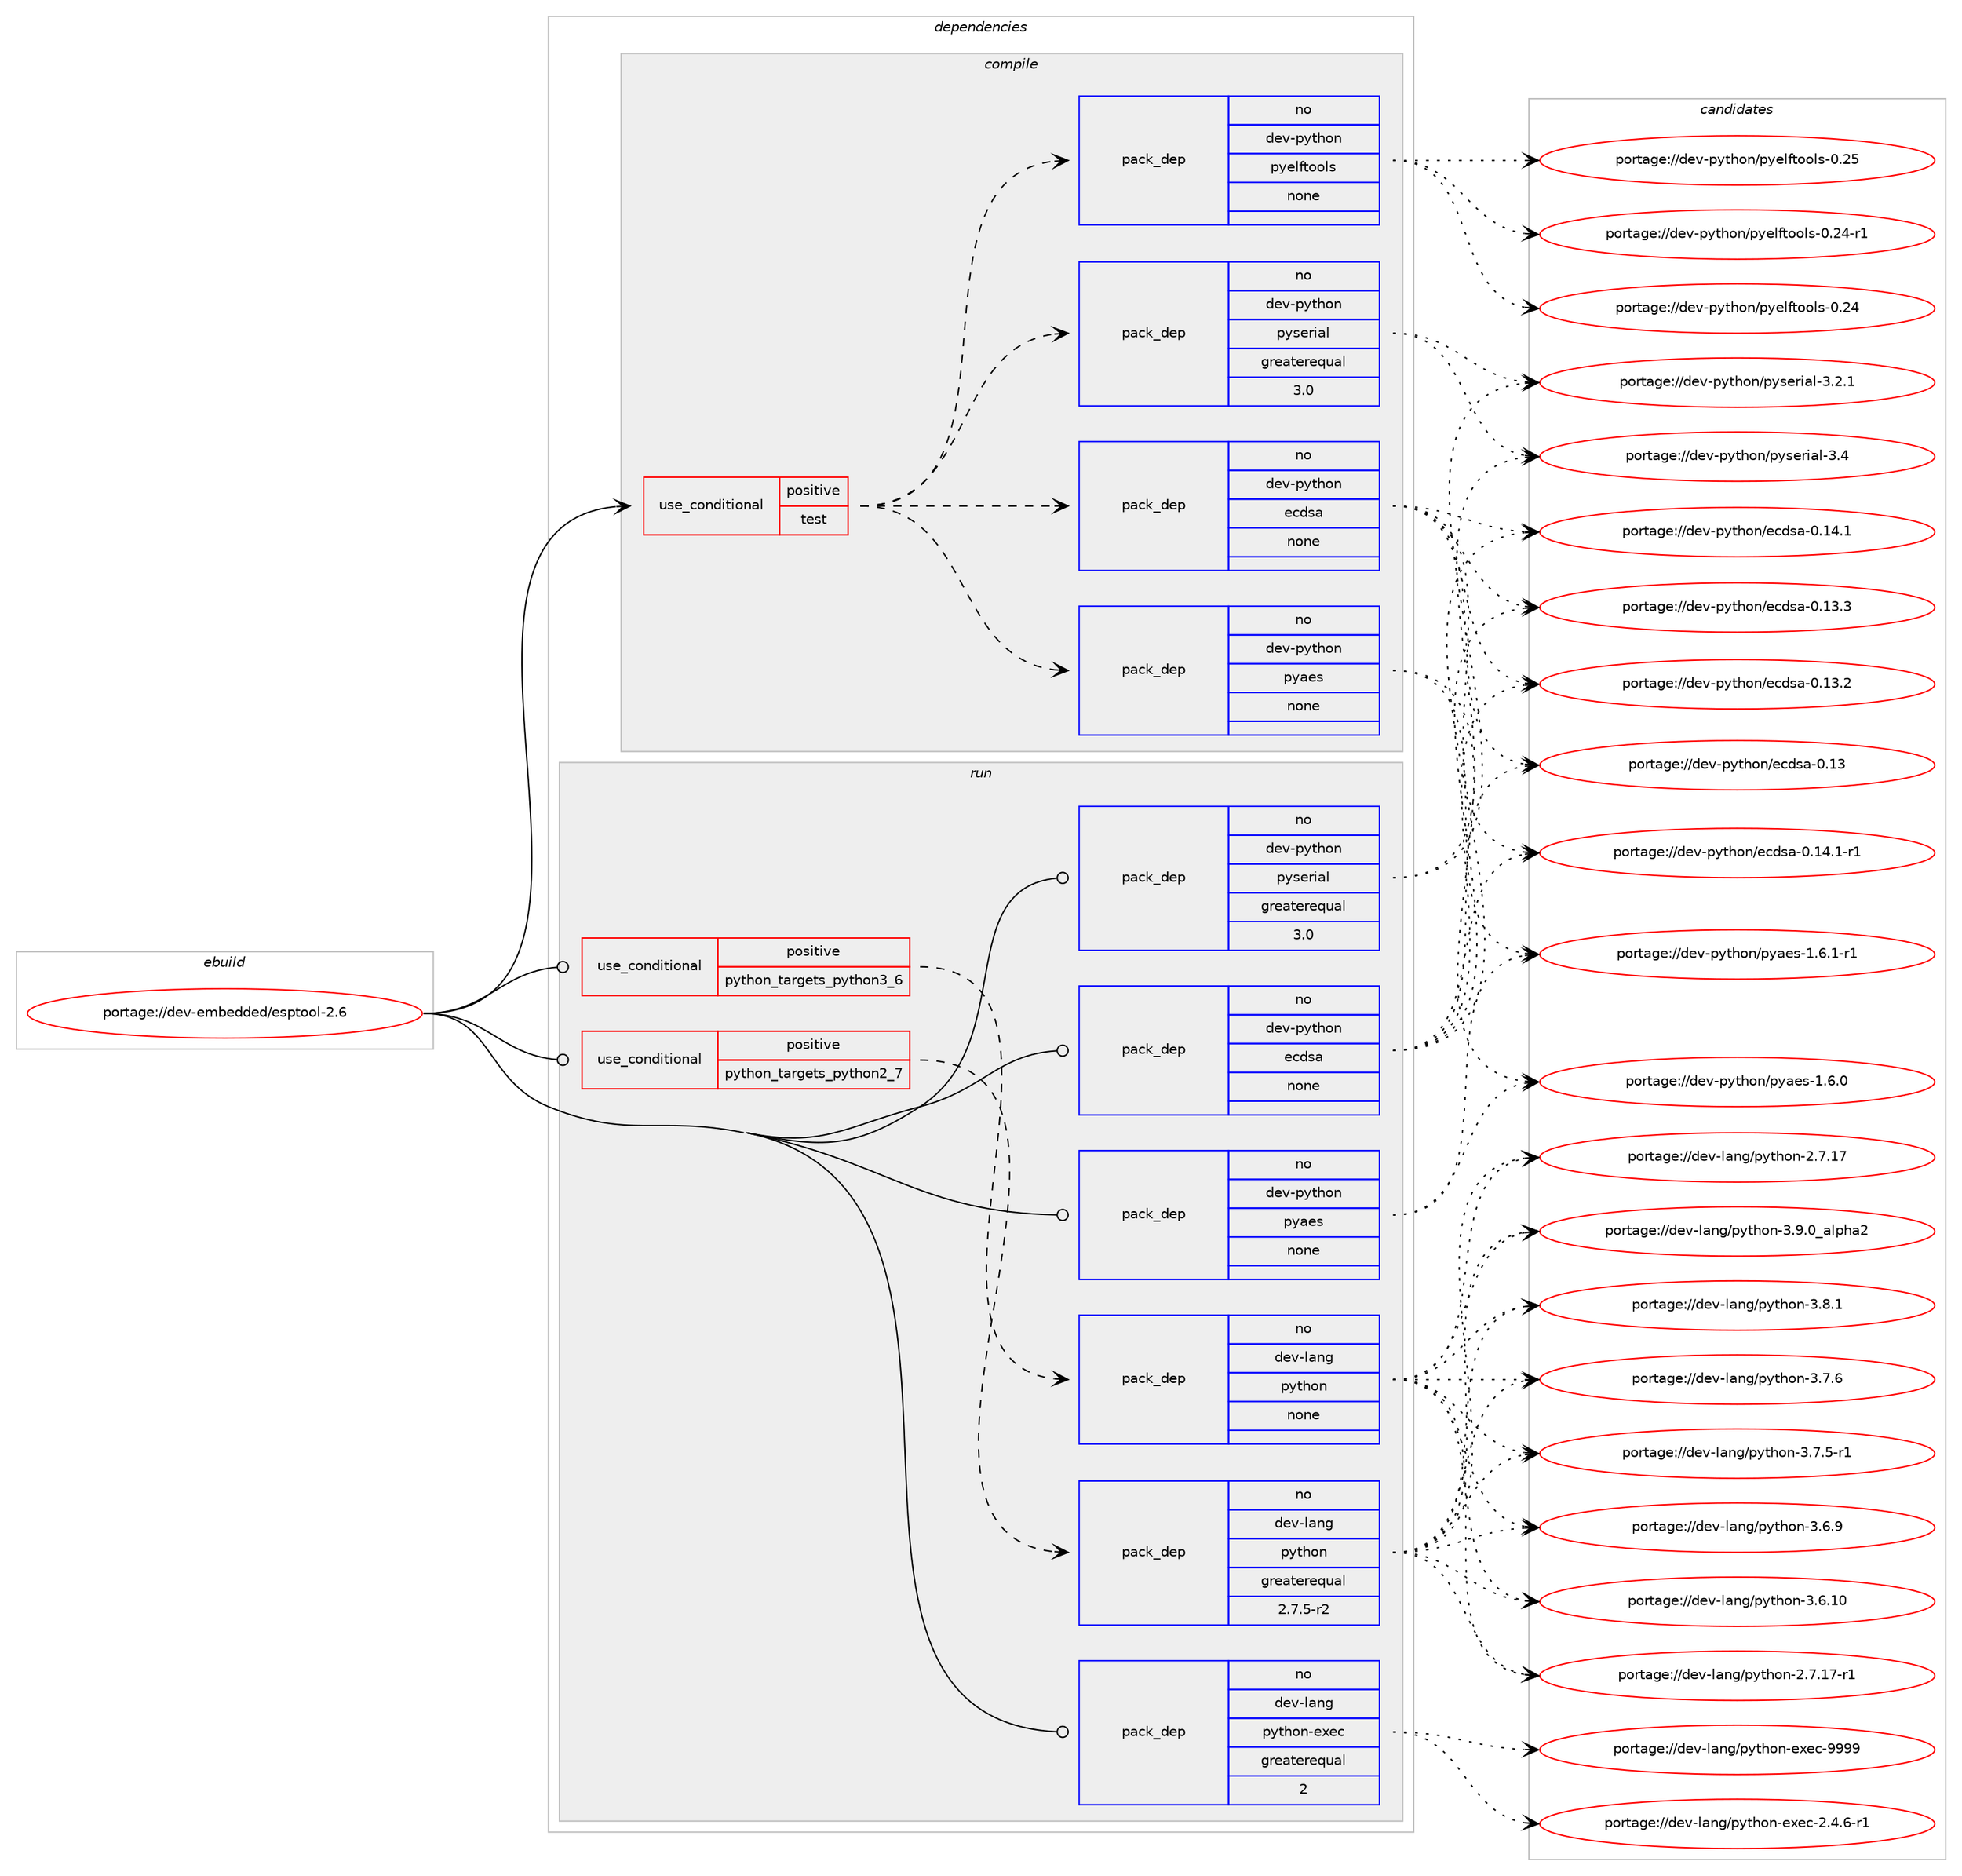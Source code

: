 digraph prolog {

# *************
# Graph options
# *************

newrank=true;
concentrate=true;
compound=true;
graph [rankdir=LR,fontname=Helvetica,fontsize=10,ranksep=1.5];#, ranksep=2.5, nodesep=0.2];
edge  [arrowhead=vee];
node  [fontname=Helvetica,fontsize=10];

# **********
# The ebuild
# **********

subgraph cluster_leftcol {
color=gray;
rank=same;
label=<<i>ebuild</i>>;
id [label="portage://dev-embedded/esptool-2.6", color=red, width=4, href="../dev-embedded/esptool-2.6.svg"];
}

# ****************
# The dependencies
# ****************

subgraph cluster_midcol {
color=gray;
label=<<i>dependencies</i>>;
subgraph cluster_compile {
fillcolor="#eeeeee";
style=filled;
label=<<i>compile</i>>;
subgraph cond135750 {
dependency575902 [label=<<TABLE BORDER="0" CELLBORDER="1" CELLSPACING="0" CELLPADDING="4"><TR><TD ROWSPAN="3" CELLPADDING="10">use_conditional</TD></TR><TR><TD>positive</TD></TR><TR><TD>test</TD></TR></TABLE>>, shape=none, color=red];
subgraph pack432998 {
dependency575903 [label=<<TABLE BORDER="0" CELLBORDER="1" CELLSPACING="0" CELLPADDING="4" WIDTH="220"><TR><TD ROWSPAN="6" CELLPADDING="30">pack_dep</TD></TR><TR><TD WIDTH="110">no</TD></TR><TR><TD>dev-python</TD></TR><TR><TD>ecdsa</TD></TR><TR><TD>none</TD></TR><TR><TD></TD></TR></TABLE>>, shape=none, color=blue];
}
dependency575902:e -> dependency575903:w [weight=20,style="dashed",arrowhead="vee"];
subgraph pack432999 {
dependency575904 [label=<<TABLE BORDER="0" CELLBORDER="1" CELLSPACING="0" CELLPADDING="4" WIDTH="220"><TR><TD ROWSPAN="6" CELLPADDING="30">pack_dep</TD></TR><TR><TD WIDTH="110">no</TD></TR><TR><TD>dev-python</TD></TR><TR><TD>pyaes</TD></TR><TR><TD>none</TD></TR><TR><TD></TD></TR></TABLE>>, shape=none, color=blue];
}
dependency575902:e -> dependency575904:w [weight=20,style="dashed",arrowhead="vee"];
subgraph pack433000 {
dependency575905 [label=<<TABLE BORDER="0" CELLBORDER="1" CELLSPACING="0" CELLPADDING="4" WIDTH="220"><TR><TD ROWSPAN="6" CELLPADDING="30">pack_dep</TD></TR><TR><TD WIDTH="110">no</TD></TR><TR><TD>dev-python</TD></TR><TR><TD>pyserial</TD></TR><TR><TD>greaterequal</TD></TR><TR><TD>3.0</TD></TR></TABLE>>, shape=none, color=blue];
}
dependency575902:e -> dependency575905:w [weight=20,style="dashed",arrowhead="vee"];
subgraph pack433001 {
dependency575906 [label=<<TABLE BORDER="0" CELLBORDER="1" CELLSPACING="0" CELLPADDING="4" WIDTH="220"><TR><TD ROWSPAN="6" CELLPADDING="30">pack_dep</TD></TR><TR><TD WIDTH="110">no</TD></TR><TR><TD>dev-python</TD></TR><TR><TD>pyelftools</TD></TR><TR><TD>none</TD></TR><TR><TD></TD></TR></TABLE>>, shape=none, color=blue];
}
dependency575902:e -> dependency575906:w [weight=20,style="dashed",arrowhead="vee"];
}
id:e -> dependency575902:w [weight=20,style="solid",arrowhead="vee"];
}
subgraph cluster_compileandrun {
fillcolor="#eeeeee";
style=filled;
label=<<i>compile and run</i>>;
}
subgraph cluster_run {
fillcolor="#eeeeee";
style=filled;
label=<<i>run</i>>;
subgraph cond135751 {
dependency575907 [label=<<TABLE BORDER="0" CELLBORDER="1" CELLSPACING="0" CELLPADDING="4"><TR><TD ROWSPAN="3" CELLPADDING="10">use_conditional</TD></TR><TR><TD>positive</TD></TR><TR><TD>python_targets_python2_7</TD></TR></TABLE>>, shape=none, color=red];
subgraph pack433002 {
dependency575908 [label=<<TABLE BORDER="0" CELLBORDER="1" CELLSPACING="0" CELLPADDING="4" WIDTH="220"><TR><TD ROWSPAN="6" CELLPADDING="30">pack_dep</TD></TR><TR><TD WIDTH="110">no</TD></TR><TR><TD>dev-lang</TD></TR><TR><TD>python</TD></TR><TR><TD>greaterequal</TD></TR><TR><TD>2.7.5-r2</TD></TR></TABLE>>, shape=none, color=blue];
}
dependency575907:e -> dependency575908:w [weight=20,style="dashed",arrowhead="vee"];
}
id:e -> dependency575907:w [weight=20,style="solid",arrowhead="odot"];
subgraph cond135752 {
dependency575909 [label=<<TABLE BORDER="0" CELLBORDER="1" CELLSPACING="0" CELLPADDING="4"><TR><TD ROWSPAN="3" CELLPADDING="10">use_conditional</TD></TR><TR><TD>positive</TD></TR><TR><TD>python_targets_python3_6</TD></TR></TABLE>>, shape=none, color=red];
subgraph pack433003 {
dependency575910 [label=<<TABLE BORDER="0" CELLBORDER="1" CELLSPACING="0" CELLPADDING="4" WIDTH="220"><TR><TD ROWSPAN="6" CELLPADDING="30">pack_dep</TD></TR><TR><TD WIDTH="110">no</TD></TR><TR><TD>dev-lang</TD></TR><TR><TD>python</TD></TR><TR><TD>none</TD></TR><TR><TD></TD></TR></TABLE>>, shape=none, color=blue];
}
dependency575909:e -> dependency575910:w [weight=20,style="dashed",arrowhead="vee"];
}
id:e -> dependency575909:w [weight=20,style="solid",arrowhead="odot"];
subgraph pack433004 {
dependency575911 [label=<<TABLE BORDER="0" CELLBORDER="1" CELLSPACING="0" CELLPADDING="4" WIDTH="220"><TR><TD ROWSPAN="6" CELLPADDING="30">pack_dep</TD></TR><TR><TD WIDTH="110">no</TD></TR><TR><TD>dev-lang</TD></TR><TR><TD>python-exec</TD></TR><TR><TD>greaterequal</TD></TR><TR><TD>2</TD></TR></TABLE>>, shape=none, color=blue];
}
id:e -> dependency575911:w [weight=20,style="solid",arrowhead="odot"];
subgraph pack433005 {
dependency575912 [label=<<TABLE BORDER="0" CELLBORDER="1" CELLSPACING="0" CELLPADDING="4" WIDTH="220"><TR><TD ROWSPAN="6" CELLPADDING="30">pack_dep</TD></TR><TR><TD WIDTH="110">no</TD></TR><TR><TD>dev-python</TD></TR><TR><TD>ecdsa</TD></TR><TR><TD>none</TD></TR><TR><TD></TD></TR></TABLE>>, shape=none, color=blue];
}
id:e -> dependency575912:w [weight=20,style="solid",arrowhead="odot"];
subgraph pack433006 {
dependency575913 [label=<<TABLE BORDER="0" CELLBORDER="1" CELLSPACING="0" CELLPADDING="4" WIDTH="220"><TR><TD ROWSPAN="6" CELLPADDING="30">pack_dep</TD></TR><TR><TD WIDTH="110">no</TD></TR><TR><TD>dev-python</TD></TR><TR><TD>pyaes</TD></TR><TR><TD>none</TD></TR><TR><TD></TD></TR></TABLE>>, shape=none, color=blue];
}
id:e -> dependency575913:w [weight=20,style="solid",arrowhead="odot"];
subgraph pack433007 {
dependency575914 [label=<<TABLE BORDER="0" CELLBORDER="1" CELLSPACING="0" CELLPADDING="4" WIDTH="220"><TR><TD ROWSPAN="6" CELLPADDING="30">pack_dep</TD></TR><TR><TD WIDTH="110">no</TD></TR><TR><TD>dev-python</TD></TR><TR><TD>pyserial</TD></TR><TR><TD>greaterequal</TD></TR><TR><TD>3.0</TD></TR></TABLE>>, shape=none, color=blue];
}
id:e -> dependency575914:w [weight=20,style="solid",arrowhead="odot"];
}
}

# **************
# The candidates
# **************

subgraph cluster_choices {
rank=same;
color=gray;
label=<<i>candidates</i>>;

subgraph choice432998 {
color=black;
nodesep=1;
choice10010111845112121116104111110471019910011597454846495246494511449 [label="portage://dev-python/ecdsa-0.14.1-r1", color=red, width=4,href="../dev-python/ecdsa-0.14.1-r1.svg"];
choice1001011184511212111610411111047101991001159745484649524649 [label="portage://dev-python/ecdsa-0.14.1", color=red, width=4,href="../dev-python/ecdsa-0.14.1.svg"];
choice1001011184511212111610411111047101991001159745484649514651 [label="portage://dev-python/ecdsa-0.13.3", color=red, width=4,href="../dev-python/ecdsa-0.13.3.svg"];
choice1001011184511212111610411111047101991001159745484649514650 [label="portage://dev-python/ecdsa-0.13.2", color=red, width=4,href="../dev-python/ecdsa-0.13.2.svg"];
choice100101118451121211161041111104710199100115974548464951 [label="portage://dev-python/ecdsa-0.13", color=red, width=4,href="../dev-python/ecdsa-0.13.svg"];
dependency575903:e -> choice10010111845112121116104111110471019910011597454846495246494511449:w [style=dotted,weight="100"];
dependency575903:e -> choice1001011184511212111610411111047101991001159745484649524649:w [style=dotted,weight="100"];
dependency575903:e -> choice1001011184511212111610411111047101991001159745484649514651:w [style=dotted,weight="100"];
dependency575903:e -> choice1001011184511212111610411111047101991001159745484649514650:w [style=dotted,weight="100"];
dependency575903:e -> choice100101118451121211161041111104710199100115974548464951:w [style=dotted,weight="100"];
}
subgraph choice432999 {
color=black;
nodesep=1;
choice1001011184511212111610411111047112121971011154549465446494511449 [label="portage://dev-python/pyaes-1.6.1-r1", color=red, width=4,href="../dev-python/pyaes-1.6.1-r1.svg"];
choice100101118451121211161041111104711212197101115454946544648 [label="portage://dev-python/pyaes-1.6.0", color=red, width=4,href="../dev-python/pyaes-1.6.0.svg"];
dependency575904:e -> choice1001011184511212111610411111047112121971011154549465446494511449:w [style=dotted,weight="100"];
dependency575904:e -> choice100101118451121211161041111104711212197101115454946544648:w [style=dotted,weight="100"];
}
subgraph choice433000 {
color=black;
nodesep=1;
choice10010111845112121116104111110471121211151011141059710845514652 [label="portage://dev-python/pyserial-3.4", color=red, width=4,href="../dev-python/pyserial-3.4.svg"];
choice100101118451121211161041111104711212111510111410597108455146504649 [label="portage://dev-python/pyserial-3.2.1", color=red, width=4,href="../dev-python/pyserial-3.2.1.svg"];
dependency575905:e -> choice10010111845112121116104111110471121211151011141059710845514652:w [style=dotted,weight="100"];
dependency575905:e -> choice100101118451121211161041111104711212111510111410597108455146504649:w [style=dotted,weight="100"];
}
subgraph choice433001 {
color=black;
nodesep=1;
choice10010111845112121116104111110471121211011081021161111111081154548465053 [label="portage://dev-python/pyelftools-0.25", color=red, width=4,href="../dev-python/pyelftools-0.25.svg"];
choice100101118451121211161041111104711212110110810211611111110811545484650524511449 [label="portage://dev-python/pyelftools-0.24-r1", color=red, width=4,href="../dev-python/pyelftools-0.24-r1.svg"];
choice10010111845112121116104111110471121211011081021161111111081154548465052 [label="portage://dev-python/pyelftools-0.24", color=red, width=4,href="../dev-python/pyelftools-0.24.svg"];
dependency575906:e -> choice10010111845112121116104111110471121211011081021161111111081154548465053:w [style=dotted,weight="100"];
dependency575906:e -> choice100101118451121211161041111104711212110110810211611111110811545484650524511449:w [style=dotted,weight="100"];
dependency575906:e -> choice10010111845112121116104111110471121211011081021161111111081154548465052:w [style=dotted,weight="100"];
}
subgraph choice433002 {
color=black;
nodesep=1;
choice10010111845108971101034711212111610411111045514657464895971081121049750 [label="portage://dev-lang/python-3.9.0_alpha2", color=red, width=4,href="../dev-lang/python-3.9.0_alpha2.svg"];
choice100101118451089711010347112121116104111110455146564649 [label="portage://dev-lang/python-3.8.1", color=red, width=4,href="../dev-lang/python-3.8.1.svg"];
choice100101118451089711010347112121116104111110455146554654 [label="portage://dev-lang/python-3.7.6", color=red, width=4,href="../dev-lang/python-3.7.6.svg"];
choice1001011184510897110103471121211161041111104551465546534511449 [label="portage://dev-lang/python-3.7.5-r1", color=red, width=4,href="../dev-lang/python-3.7.5-r1.svg"];
choice100101118451089711010347112121116104111110455146544657 [label="portage://dev-lang/python-3.6.9", color=red, width=4,href="../dev-lang/python-3.6.9.svg"];
choice10010111845108971101034711212111610411111045514654464948 [label="portage://dev-lang/python-3.6.10", color=red, width=4,href="../dev-lang/python-3.6.10.svg"];
choice100101118451089711010347112121116104111110455046554649554511449 [label="portage://dev-lang/python-2.7.17-r1", color=red, width=4,href="../dev-lang/python-2.7.17-r1.svg"];
choice10010111845108971101034711212111610411111045504655464955 [label="portage://dev-lang/python-2.7.17", color=red, width=4,href="../dev-lang/python-2.7.17.svg"];
dependency575908:e -> choice10010111845108971101034711212111610411111045514657464895971081121049750:w [style=dotted,weight="100"];
dependency575908:e -> choice100101118451089711010347112121116104111110455146564649:w [style=dotted,weight="100"];
dependency575908:e -> choice100101118451089711010347112121116104111110455146554654:w [style=dotted,weight="100"];
dependency575908:e -> choice1001011184510897110103471121211161041111104551465546534511449:w [style=dotted,weight="100"];
dependency575908:e -> choice100101118451089711010347112121116104111110455146544657:w [style=dotted,weight="100"];
dependency575908:e -> choice10010111845108971101034711212111610411111045514654464948:w [style=dotted,weight="100"];
dependency575908:e -> choice100101118451089711010347112121116104111110455046554649554511449:w [style=dotted,weight="100"];
dependency575908:e -> choice10010111845108971101034711212111610411111045504655464955:w [style=dotted,weight="100"];
}
subgraph choice433003 {
color=black;
nodesep=1;
choice10010111845108971101034711212111610411111045514657464895971081121049750 [label="portage://dev-lang/python-3.9.0_alpha2", color=red, width=4,href="../dev-lang/python-3.9.0_alpha2.svg"];
choice100101118451089711010347112121116104111110455146564649 [label="portage://dev-lang/python-3.8.1", color=red, width=4,href="../dev-lang/python-3.8.1.svg"];
choice100101118451089711010347112121116104111110455146554654 [label="portage://dev-lang/python-3.7.6", color=red, width=4,href="../dev-lang/python-3.7.6.svg"];
choice1001011184510897110103471121211161041111104551465546534511449 [label="portage://dev-lang/python-3.7.5-r1", color=red, width=4,href="../dev-lang/python-3.7.5-r1.svg"];
choice100101118451089711010347112121116104111110455146544657 [label="portage://dev-lang/python-3.6.9", color=red, width=4,href="../dev-lang/python-3.6.9.svg"];
choice10010111845108971101034711212111610411111045514654464948 [label="portage://dev-lang/python-3.6.10", color=red, width=4,href="../dev-lang/python-3.6.10.svg"];
choice100101118451089711010347112121116104111110455046554649554511449 [label="portage://dev-lang/python-2.7.17-r1", color=red, width=4,href="../dev-lang/python-2.7.17-r1.svg"];
choice10010111845108971101034711212111610411111045504655464955 [label="portage://dev-lang/python-2.7.17", color=red, width=4,href="../dev-lang/python-2.7.17.svg"];
dependency575910:e -> choice10010111845108971101034711212111610411111045514657464895971081121049750:w [style=dotted,weight="100"];
dependency575910:e -> choice100101118451089711010347112121116104111110455146564649:w [style=dotted,weight="100"];
dependency575910:e -> choice100101118451089711010347112121116104111110455146554654:w [style=dotted,weight="100"];
dependency575910:e -> choice1001011184510897110103471121211161041111104551465546534511449:w [style=dotted,weight="100"];
dependency575910:e -> choice100101118451089711010347112121116104111110455146544657:w [style=dotted,weight="100"];
dependency575910:e -> choice10010111845108971101034711212111610411111045514654464948:w [style=dotted,weight="100"];
dependency575910:e -> choice100101118451089711010347112121116104111110455046554649554511449:w [style=dotted,weight="100"];
dependency575910:e -> choice10010111845108971101034711212111610411111045504655464955:w [style=dotted,weight="100"];
}
subgraph choice433004 {
color=black;
nodesep=1;
choice10010111845108971101034711212111610411111045101120101994557575757 [label="portage://dev-lang/python-exec-9999", color=red, width=4,href="../dev-lang/python-exec-9999.svg"];
choice10010111845108971101034711212111610411111045101120101994550465246544511449 [label="portage://dev-lang/python-exec-2.4.6-r1", color=red, width=4,href="../dev-lang/python-exec-2.4.6-r1.svg"];
dependency575911:e -> choice10010111845108971101034711212111610411111045101120101994557575757:w [style=dotted,weight="100"];
dependency575911:e -> choice10010111845108971101034711212111610411111045101120101994550465246544511449:w [style=dotted,weight="100"];
}
subgraph choice433005 {
color=black;
nodesep=1;
choice10010111845112121116104111110471019910011597454846495246494511449 [label="portage://dev-python/ecdsa-0.14.1-r1", color=red, width=4,href="../dev-python/ecdsa-0.14.1-r1.svg"];
choice1001011184511212111610411111047101991001159745484649524649 [label="portage://dev-python/ecdsa-0.14.1", color=red, width=4,href="../dev-python/ecdsa-0.14.1.svg"];
choice1001011184511212111610411111047101991001159745484649514651 [label="portage://dev-python/ecdsa-0.13.3", color=red, width=4,href="../dev-python/ecdsa-0.13.3.svg"];
choice1001011184511212111610411111047101991001159745484649514650 [label="portage://dev-python/ecdsa-0.13.2", color=red, width=4,href="../dev-python/ecdsa-0.13.2.svg"];
choice100101118451121211161041111104710199100115974548464951 [label="portage://dev-python/ecdsa-0.13", color=red, width=4,href="../dev-python/ecdsa-0.13.svg"];
dependency575912:e -> choice10010111845112121116104111110471019910011597454846495246494511449:w [style=dotted,weight="100"];
dependency575912:e -> choice1001011184511212111610411111047101991001159745484649524649:w [style=dotted,weight="100"];
dependency575912:e -> choice1001011184511212111610411111047101991001159745484649514651:w [style=dotted,weight="100"];
dependency575912:e -> choice1001011184511212111610411111047101991001159745484649514650:w [style=dotted,weight="100"];
dependency575912:e -> choice100101118451121211161041111104710199100115974548464951:w [style=dotted,weight="100"];
}
subgraph choice433006 {
color=black;
nodesep=1;
choice1001011184511212111610411111047112121971011154549465446494511449 [label="portage://dev-python/pyaes-1.6.1-r1", color=red, width=4,href="../dev-python/pyaes-1.6.1-r1.svg"];
choice100101118451121211161041111104711212197101115454946544648 [label="portage://dev-python/pyaes-1.6.0", color=red, width=4,href="../dev-python/pyaes-1.6.0.svg"];
dependency575913:e -> choice1001011184511212111610411111047112121971011154549465446494511449:w [style=dotted,weight="100"];
dependency575913:e -> choice100101118451121211161041111104711212197101115454946544648:w [style=dotted,weight="100"];
}
subgraph choice433007 {
color=black;
nodesep=1;
choice10010111845112121116104111110471121211151011141059710845514652 [label="portage://dev-python/pyserial-3.4", color=red, width=4,href="../dev-python/pyserial-3.4.svg"];
choice100101118451121211161041111104711212111510111410597108455146504649 [label="portage://dev-python/pyserial-3.2.1", color=red, width=4,href="../dev-python/pyserial-3.2.1.svg"];
dependency575914:e -> choice10010111845112121116104111110471121211151011141059710845514652:w [style=dotted,weight="100"];
dependency575914:e -> choice100101118451121211161041111104711212111510111410597108455146504649:w [style=dotted,weight="100"];
}
}

}
